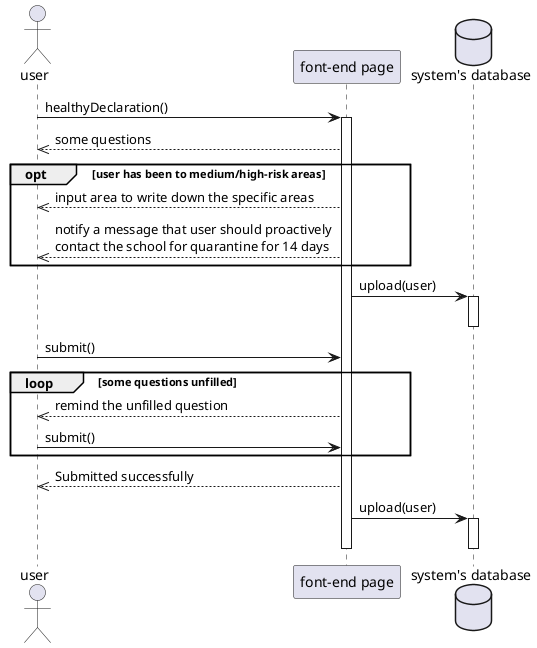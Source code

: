 @startuml

actor user as user
participant "font-end page" as client
database "system's database" as db

user -> client : healthyDeclaration()
activate client

client -->> user: some questions

opt user has been to medium/high-risk areas
    client -->> user : input area to write down the specific areas
    client -->> user : notify a message that user should proactively \ncontact the school for quarantine for 14 days
end

client -> db : upload(user)
activate db
deactivate db

user -> client: submit()

loop some questions unfilled
    client -->> user : remind the unfilled question
    user -> client : submit()
end

client -->> user : Submitted successfully
client -> db: upload(user)
activate db
deactivate db
deactivate client


' alt all questions already answered
'     client -->> user : Submitted successfully
'     client -> db: upload(user)
'     activate db
'     deactivate db
' else else
'     client -->> user : remind the unfilled question
' end

@enduml